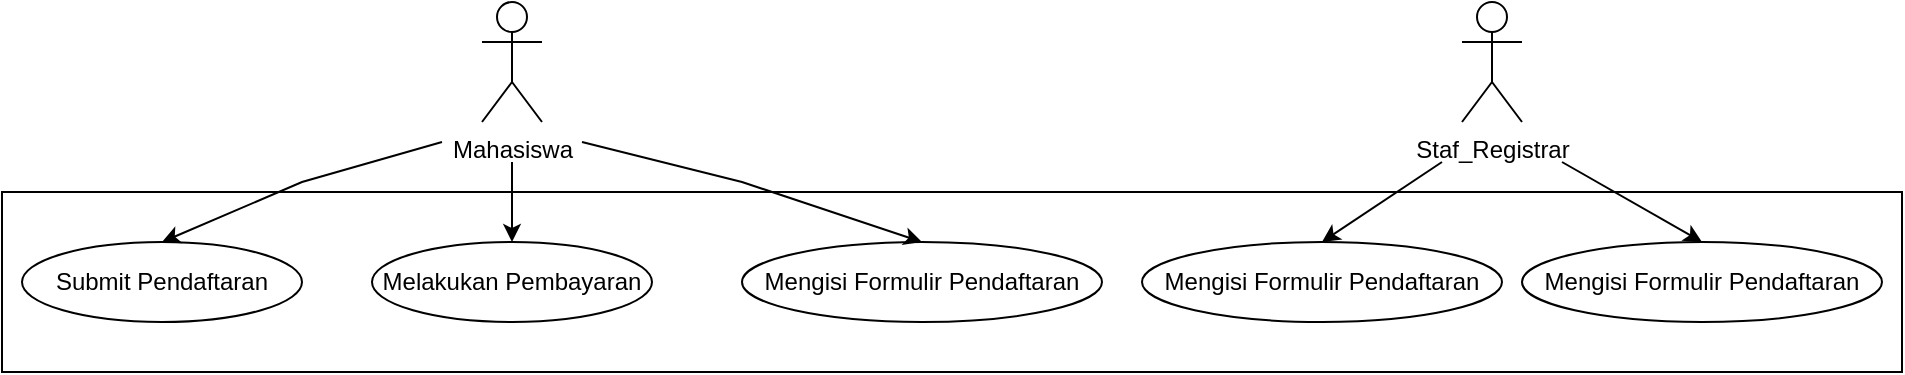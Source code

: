 <mxfile version="24.7.17">
  <diagram name="Page-1" id="FKJc9ksJqopi8itbYfVS">
    <mxGraphModel grid="1" page="1" gridSize="10" guides="1" tooltips="1" connect="1" arrows="1" fold="1" pageScale="1" pageWidth="850" pageHeight="1100" math="0" shadow="0">
      <root>
        <mxCell id="0" />
        <mxCell id="1" parent="0" />
        <mxCell id="6N2yxnbPdSbBXLTd8Je2-14" value="" style="rounded=0;whiteSpace=wrap;html=1;" vertex="1" parent="1">
          <mxGeometry x="-110" y="135" width="950" height="90" as="geometry" />
        </mxCell>
        <mxCell id="6N2yxnbPdSbBXLTd8Je2-1" value="Mahasiswa" style="shape=umlActor;verticalLabelPosition=bottom;verticalAlign=top;html=1;outlineConnect=0;" vertex="1" parent="1">
          <mxGeometry x="130" y="40" width="30" height="60" as="geometry" />
        </mxCell>
        <mxCell id="6N2yxnbPdSbBXLTd8Je2-3" value="Submit Pendaftaran" style="ellipse;whiteSpace=wrap;html=1;" vertex="1" parent="1">
          <mxGeometry x="-100" y="160" width="140" height="40" as="geometry" />
        </mxCell>
        <mxCell id="6N2yxnbPdSbBXLTd8Je2-4" value="Melakukan Pembayaran" style="ellipse;whiteSpace=wrap;html=1;" vertex="1" parent="1">
          <mxGeometry x="75" y="160" width="140" height="40" as="geometry" />
        </mxCell>
        <mxCell id="6N2yxnbPdSbBXLTd8Je2-5" value="Mengisi Formulir Pendaftaran" style="ellipse;whiteSpace=wrap;html=1;" vertex="1" parent="1">
          <mxGeometry x="260" y="160" width="180" height="40" as="geometry" />
        </mxCell>
        <mxCell id="6N2yxnbPdSbBXLTd8Je2-6" value="" style="endArrow=classic;html=1;rounded=0;entryX=0.5;entryY=0;entryDx=0;entryDy=0;" edge="1" parent="1" target="6N2yxnbPdSbBXLTd8Je2-4">
          <mxGeometry width="50" height="50" relative="1" as="geometry">
            <mxPoint x="145" y="120" as="sourcePoint" />
            <mxPoint x="50" y="130" as="targetPoint" />
          </mxGeometry>
        </mxCell>
        <mxCell id="6N2yxnbPdSbBXLTd8Je2-7" value="" style="endArrow=classic;html=1;rounded=0;entryX=0.5;entryY=0;entryDx=0;entryDy=0;" edge="1" parent="1" target="6N2yxnbPdSbBXLTd8Je2-3">
          <mxGeometry width="50" height="50" relative="1" as="geometry">
            <mxPoint x="110" y="110" as="sourcePoint" />
            <mxPoint x="20" y="80" as="targetPoint" />
            <Array as="points">
              <mxPoint x="40" y="130" />
            </Array>
          </mxGeometry>
        </mxCell>
        <mxCell id="6N2yxnbPdSbBXLTd8Je2-8" value="" style="endArrow=classic;html=1;rounded=0;entryX=0.5;entryY=0;entryDx=0;entryDy=0;" edge="1" parent="1" target="6N2yxnbPdSbBXLTd8Je2-5">
          <mxGeometry width="50" height="50" relative="1" as="geometry">
            <mxPoint x="180" y="110" as="sourcePoint" />
            <mxPoint x="200" y="80" as="targetPoint" />
            <Array as="points">
              <mxPoint x="260" y="130" />
            </Array>
          </mxGeometry>
        </mxCell>
        <mxCell id="6N2yxnbPdSbBXLTd8Je2-9" value="Staf_Registrar" style="shape=umlActor;verticalLabelPosition=bottom;verticalAlign=top;html=1;outlineConnect=0;" vertex="1" parent="1">
          <mxGeometry x="620" y="40" width="30" height="60" as="geometry" />
        </mxCell>
        <mxCell id="6N2yxnbPdSbBXLTd8Je2-10" value="Mengisi Formulir Pendaftaran" style="ellipse;whiteSpace=wrap;html=1;" vertex="1" parent="1">
          <mxGeometry x="460" y="160" width="180" height="40" as="geometry" />
        </mxCell>
        <mxCell id="6N2yxnbPdSbBXLTd8Je2-11" value="Mengisi Formulir Pendaftaran" style="ellipse;whiteSpace=wrap;html=1;" vertex="1" parent="1">
          <mxGeometry x="650" y="160" width="180" height="40" as="geometry" />
        </mxCell>
        <mxCell id="6N2yxnbPdSbBXLTd8Je2-12" value="" style="endArrow=classic;html=1;rounded=0;entryX=0.5;entryY=0;entryDx=0;entryDy=0;" edge="1" parent="1" target="6N2yxnbPdSbBXLTd8Je2-10">
          <mxGeometry width="50" height="50" relative="1" as="geometry">
            <mxPoint x="610" y="120" as="sourcePoint" />
            <mxPoint x="155" y="170" as="targetPoint" />
          </mxGeometry>
        </mxCell>
        <mxCell id="6N2yxnbPdSbBXLTd8Je2-13" value="" style="endArrow=classic;html=1;rounded=0;entryX=0.5;entryY=0;entryDx=0;entryDy=0;" edge="1" parent="1" target="6N2yxnbPdSbBXLTd8Je2-11">
          <mxGeometry width="50" height="50" relative="1" as="geometry">
            <mxPoint x="670" y="120" as="sourcePoint" />
            <mxPoint x="700" y="150" as="targetPoint" />
          </mxGeometry>
        </mxCell>
      </root>
    </mxGraphModel>
  </diagram>
</mxfile>
